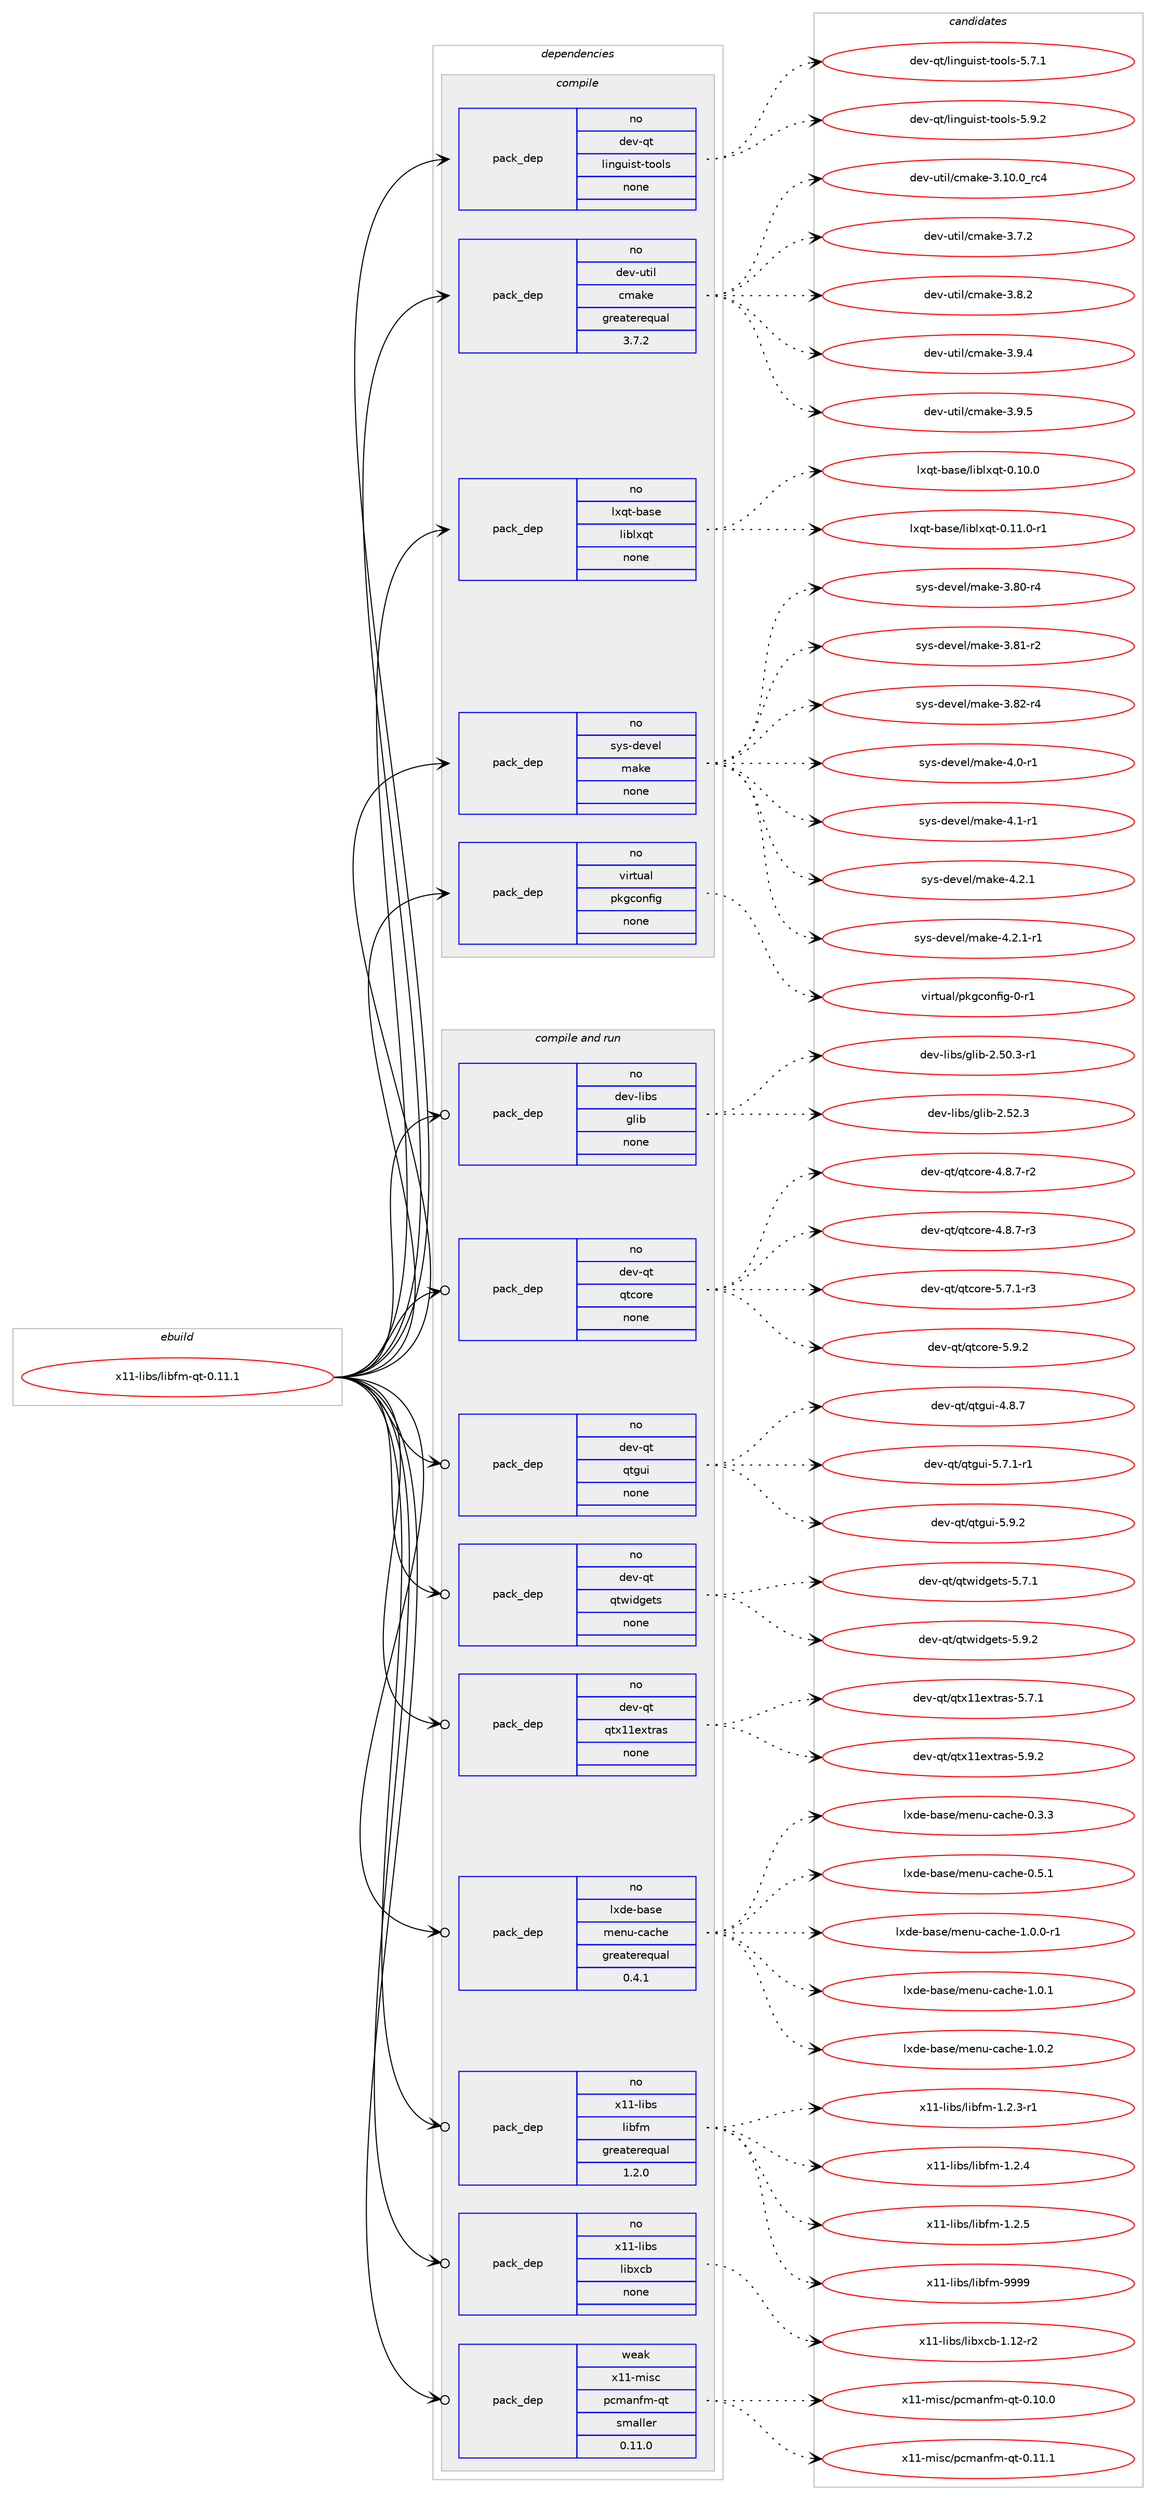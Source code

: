 digraph prolog {

# *************
# Graph options
# *************

newrank=true;
concentrate=true;
compound=true;
graph [rankdir=LR,fontname=Helvetica,fontsize=10,ranksep=1.5];#, ranksep=2.5, nodesep=0.2];
edge  [arrowhead=vee];
node  [fontname=Helvetica,fontsize=10];

# **********
# The ebuild
# **********

subgraph cluster_leftcol {
color=gray;
rank=same;
label=<<i>ebuild</i>>;
id [label="x11-libs/libfm-qt-0.11.1", color=red, width=4, href="../x11-libs/libfm-qt-0.11.1.svg"];
}

# ****************
# The dependencies
# ****************

subgraph cluster_midcol {
color=gray;
label=<<i>dependencies</i>>;
subgraph cluster_compile {
fillcolor="#eeeeee";
style=filled;
label=<<i>compile</i>>;
subgraph pack386866 {
dependency519215 [label=<<TABLE BORDER="0" CELLBORDER="1" CELLSPACING="0" CELLPADDING="4" WIDTH="220"><TR><TD ROWSPAN="6" CELLPADDING="30">pack_dep</TD></TR><TR><TD WIDTH="110">no</TD></TR><TR><TD>dev-qt</TD></TR><TR><TD>linguist-tools</TD></TR><TR><TD>none</TD></TR><TR><TD></TD></TR></TABLE>>, shape=none, color=blue];
}
id:e -> dependency519215:w [weight=20,style="solid",arrowhead="vee"];
subgraph pack386867 {
dependency519216 [label=<<TABLE BORDER="0" CELLBORDER="1" CELLSPACING="0" CELLPADDING="4" WIDTH="220"><TR><TD ROWSPAN="6" CELLPADDING="30">pack_dep</TD></TR><TR><TD WIDTH="110">no</TD></TR><TR><TD>dev-util</TD></TR><TR><TD>cmake</TD></TR><TR><TD>greaterequal</TD></TR><TR><TD>3.7.2</TD></TR></TABLE>>, shape=none, color=blue];
}
id:e -> dependency519216:w [weight=20,style="solid",arrowhead="vee"];
subgraph pack386868 {
dependency519217 [label=<<TABLE BORDER="0" CELLBORDER="1" CELLSPACING="0" CELLPADDING="4" WIDTH="220"><TR><TD ROWSPAN="6" CELLPADDING="30">pack_dep</TD></TR><TR><TD WIDTH="110">no</TD></TR><TR><TD>lxqt-base</TD></TR><TR><TD>liblxqt</TD></TR><TR><TD>none</TD></TR><TR><TD></TD></TR></TABLE>>, shape=none, color=blue];
}
id:e -> dependency519217:w [weight=20,style="solid",arrowhead="vee"];
subgraph pack386869 {
dependency519218 [label=<<TABLE BORDER="0" CELLBORDER="1" CELLSPACING="0" CELLPADDING="4" WIDTH="220"><TR><TD ROWSPAN="6" CELLPADDING="30">pack_dep</TD></TR><TR><TD WIDTH="110">no</TD></TR><TR><TD>sys-devel</TD></TR><TR><TD>make</TD></TR><TR><TD>none</TD></TR><TR><TD></TD></TR></TABLE>>, shape=none, color=blue];
}
id:e -> dependency519218:w [weight=20,style="solid",arrowhead="vee"];
subgraph pack386870 {
dependency519219 [label=<<TABLE BORDER="0" CELLBORDER="1" CELLSPACING="0" CELLPADDING="4" WIDTH="220"><TR><TD ROWSPAN="6" CELLPADDING="30">pack_dep</TD></TR><TR><TD WIDTH="110">no</TD></TR><TR><TD>virtual</TD></TR><TR><TD>pkgconfig</TD></TR><TR><TD>none</TD></TR><TR><TD></TD></TR></TABLE>>, shape=none, color=blue];
}
id:e -> dependency519219:w [weight=20,style="solid",arrowhead="vee"];
}
subgraph cluster_compileandrun {
fillcolor="#eeeeee";
style=filled;
label=<<i>compile and run</i>>;
subgraph pack386871 {
dependency519220 [label=<<TABLE BORDER="0" CELLBORDER="1" CELLSPACING="0" CELLPADDING="4" WIDTH="220"><TR><TD ROWSPAN="6" CELLPADDING="30">pack_dep</TD></TR><TR><TD WIDTH="110">no</TD></TR><TR><TD>dev-libs</TD></TR><TR><TD>glib</TD></TR><TR><TD>none</TD></TR><TR><TD></TD></TR></TABLE>>, shape=none, color=blue];
}
id:e -> dependency519220:w [weight=20,style="solid",arrowhead="odotvee"];
subgraph pack386872 {
dependency519221 [label=<<TABLE BORDER="0" CELLBORDER="1" CELLSPACING="0" CELLPADDING="4" WIDTH="220"><TR><TD ROWSPAN="6" CELLPADDING="30">pack_dep</TD></TR><TR><TD WIDTH="110">no</TD></TR><TR><TD>dev-qt</TD></TR><TR><TD>qtcore</TD></TR><TR><TD>none</TD></TR><TR><TD></TD></TR></TABLE>>, shape=none, color=blue];
}
id:e -> dependency519221:w [weight=20,style="solid",arrowhead="odotvee"];
subgraph pack386873 {
dependency519222 [label=<<TABLE BORDER="0" CELLBORDER="1" CELLSPACING="0" CELLPADDING="4" WIDTH="220"><TR><TD ROWSPAN="6" CELLPADDING="30">pack_dep</TD></TR><TR><TD WIDTH="110">no</TD></TR><TR><TD>dev-qt</TD></TR><TR><TD>qtgui</TD></TR><TR><TD>none</TD></TR><TR><TD></TD></TR></TABLE>>, shape=none, color=blue];
}
id:e -> dependency519222:w [weight=20,style="solid",arrowhead="odotvee"];
subgraph pack386874 {
dependency519223 [label=<<TABLE BORDER="0" CELLBORDER="1" CELLSPACING="0" CELLPADDING="4" WIDTH="220"><TR><TD ROWSPAN="6" CELLPADDING="30">pack_dep</TD></TR><TR><TD WIDTH="110">no</TD></TR><TR><TD>dev-qt</TD></TR><TR><TD>qtwidgets</TD></TR><TR><TD>none</TD></TR><TR><TD></TD></TR></TABLE>>, shape=none, color=blue];
}
id:e -> dependency519223:w [weight=20,style="solid",arrowhead="odotvee"];
subgraph pack386875 {
dependency519224 [label=<<TABLE BORDER="0" CELLBORDER="1" CELLSPACING="0" CELLPADDING="4" WIDTH="220"><TR><TD ROWSPAN="6" CELLPADDING="30">pack_dep</TD></TR><TR><TD WIDTH="110">no</TD></TR><TR><TD>dev-qt</TD></TR><TR><TD>qtx11extras</TD></TR><TR><TD>none</TD></TR><TR><TD></TD></TR></TABLE>>, shape=none, color=blue];
}
id:e -> dependency519224:w [weight=20,style="solid",arrowhead="odotvee"];
subgraph pack386876 {
dependency519225 [label=<<TABLE BORDER="0" CELLBORDER="1" CELLSPACING="0" CELLPADDING="4" WIDTH="220"><TR><TD ROWSPAN="6" CELLPADDING="30">pack_dep</TD></TR><TR><TD WIDTH="110">no</TD></TR><TR><TD>lxde-base</TD></TR><TR><TD>menu-cache</TD></TR><TR><TD>greaterequal</TD></TR><TR><TD>0.4.1</TD></TR></TABLE>>, shape=none, color=blue];
}
id:e -> dependency519225:w [weight=20,style="solid",arrowhead="odotvee"];
subgraph pack386877 {
dependency519226 [label=<<TABLE BORDER="0" CELLBORDER="1" CELLSPACING="0" CELLPADDING="4" WIDTH="220"><TR><TD ROWSPAN="6" CELLPADDING="30">pack_dep</TD></TR><TR><TD WIDTH="110">no</TD></TR><TR><TD>x11-libs</TD></TR><TR><TD>libfm</TD></TR><TR><TD>greaterequal</TD></TR><TR><TD>1.2.0</TD></TR></TABLE>>, shape=none, color=blue];
}
id:e -> dependency519226:w [weight=20,style="solid",arrowhead="odotvee"];
subgraph pack386878 {
dependency519227 [label=<<TABLE BORDER="0" CELLBORDER="1" CELLSPACING="0" CELLPADDING="4" WIDTH="220"><TR><TD ROWSPAN="6" CELLPADDING="30">pack_dep</TD></TR><TR><TD WIDTH="110">no</TD></TR><TR><TD>x11-libs</TD></TR><TR><TD>libxcb</TD></TR><TR><TD>none</TD></TR><TR><TD></TD></TR></TABLE>>, shape=none, color=blue];
}
id:e -> dependency519227:w [weight=20,style="solid",arrowhead="odotvee"];
subgraph pack386879 {
dependency519228 [label=<<TABLE BORDER="0" CELLBORDER="1" CELLSPACING="0" CELLPADDING="4" WIDTH="220"><TR><TD ROWSPAN="6" CELLPADDING="30">pack_dep</TD></TR><TR><TD WIDTH="110">weak</TD></TR><TR><TD>x11-misc</TD></TR><TR><TD>pcmanfm-qt</TD></TR><TR><TD>smaller</TD></TR><TR><TD>0.11.0</TD></TR></TABLE>>, shape=none, color=blue];
}
id:e -> dependency519228:w [weight=20,style="solid",arrowhead="odotvee"];
}
subgraph cluster_run {
fillcolor="#eeeeee";
style=filled;
label=<<i>run</i>>;
}
}

# **************
# The candidates
# **************

subgraph cluster_choices {
rank=same;
color=gray;
label=<<i>candidates</i>>;

subgraph choice386866 {
color=black;
nodesep=1;
choice100101118451131164710810511010311710511511645116111111108115455346554649 [label="dev-qt/linguist-tools-5.7.1", color=red, width=4,href="../dev-qt/linguist-tools-5.7.1.svg"];
choice100101118451131164710810511010311710511511645116111111108115455346574650 [label="dev-qt/linguist-tools-5.9.2", color=red, width=4,href="../dev-qt/linguist-tools-5.9.2.svg"];
dependency519215:e -> choice100101118451131164710810511010311710511511645116111111108115455346554649:w [style=dotted,weight="100"];
dependency519215:e -> choice100101118451131164710810511010311710511511645116111111108115455346574650:w [style=dotted,weight="100"];
}
subgraph choice386867 {
color=black;
nodesep=1;
choice1001011184511711610510847991099710710145514649484648951149952 [label="dev-util/cmake-3.10.0_rc4", color=red, width=4,href="../dev-util/cmake-3.10.0_rc4.svg"];
choice10010111845117116105108479910997107101455146554650 [label="dev-util/cmake-3.7.2", color=red, width=4,href="../dev-util/cmake-3.7.2.svg"];
choice10010111845117116105108479910997107101455146564650 [label="dev-util/cmake-3.8.2", color=red, width=4,href="../dev-util/cmake-3.8.2.svg"];
choice10010111845117116105108479910997107101455146574652 [label="dev-util/cmake-3.9.4", color=red, width=4,href="../dev-util/cmake-3.9.4.svg"];
choice10010111845117116105108479910997107101455146574653 [label="dev-util/cmake-3.9.5", color=red, width=4,href="../dev-util/cmake-3.9.5.svg"];
dependency519216:e -> choice1001011184511711610510847991099710710145514649484648951149952:w [style=dotted,weight="100"];
dependency519216:e -> choice10010111845117116105108479910997107101455146554650:w [style=dotted,weight="100"];
dependency519216:e -> choice10010111845117116105108479910997107101455146564650:w [style=dotted,weight="100"];
dependency519216:e -> choice10010111845117116105108479910997107101455146574652:w [style=dotted,weight="100"];
dependency519216:e -> choice10010111845117116105108479910997107101455146574653:w [style=dotted,weight="100"];
}
subgraph choice386868 {
color=black;
nodesep=1;
choice108120113116459897115101471081059810812011311645484649484648 [label="lxqt-base/liblxqt-0.10.0", color=red, width=4,href="../lxqt-base/liblxqt-0.10.0.svg"];
choice1081201131164598971151014710810598108120113116454846494946484511449 [label="lxqt-base/liblxqt-0.11.0-r1", color=red, width=4,href="../lxqt-base/liblxqt-0.11.0-r1.svg"];
dependency519217:e -> choice108120113116459897115101471081059810812011311645484649484648:w [style=dotted,weight="100"];
dependency519217:e -> choice1081201131164598971151014710810598108120113116454846494946484511449:w [style=dotted,weight="100"];
}
subgraph choice386869 {
color=black;
nodesep=1;
choice11512111545100101118101108471099710710145514656484511452 [label="sys-devel/make-3.80-r4", color=red, width=4,href="../sys-devel/make-3.80-r4.svg"];
choice11512111545100101118101108471099710710145514656494511450 [label="sys-devel/make-3.81-r2", color=red, width=4,href="../sys-devel/make-3.81-r2.svg"];
choice11512111545100101118101108471099710710145514656504511452 [label="sys-devel/make-3.82-r4", color=red, width=4,href="../sys-devel/make-3.82-r4.svg"];
choice115121115451001011181011084710997107101455246484511449 [label="sys-devel/make-4.0-r1", color=red, width=4,href="../sys-devel/make-4.0-r1.svg"];
choice115121115451001011181011084710997107101455246494511449 [label="sys-devel/make-4.1-r1", color=red, width=4,href="../sys-devel/make-4.1-r1.svg"];
choice115121115451001011181011084710997107101455246504649 [label="sys-devel/make-4.2.1", color=red, width=4,href="../sys-devel/make-4.2.1.svg"];
choice1151211154510010111810110847109971071014552465046494511449 [label="sys-devel/make-4.2.1-r1", color=red, width=4,href="../sys-devel/make-4.2.1-r1.svg"];
dependency519218:e -> choice11512111545100101118101108471099710710145514656484511452:w [style=dotted,weight="100"];
dependency519218:e -> choice11512111545100101118101108471099710710145514656494511450:w [style=dotted,weight="100"];
dependency519218:e -> choice11512111545100101118101108471099710710145514656504511452:w [style=dotted,weight="100"];
dependency519218:e -> choice115121115451001011181011084710997107101455246484511449:w [style=dotted,weight="100"];
dependency519218:e -> choice115121115451001011181011084710997107101455246494511449:w [style=dotted,weight="100"];
dependency519218:e -> choice115121115451001011181011084710997107101455246504649:w [style=dotted,weight="100"];
dependency519218:e -> choice1151211154510010111810110847109971071014552465046494511449:w [style=dotted,weight="100"];
}
subgraph choice386870 {
color=black;
nodesep=1;
choice11810511411611797108471121071039911111010210510345484511449 [label="virtual/pkgconfig-0-r1", color=red, width=4,href="../virtual/pkgconfig-0-r1.svg"];
dependency519219:e -> choice11810511411611797108471121071039911111010210510345484511449:w [style=dotted,weight="100"];
}
subgraph choice386871 {
color=black;
nodesep=1;
choice10010111845108105981154710310810598455046534846514511449 [label="dev-libs/glib-2.50.3-r1", color=red, width=4,href="../dev-libs/glib-2.50.3-r1.svg"];
choice1001011184510810598115471031081059845504653504651 [label="dev-libs/glib-2.52.3", color=red, width=4,href="../dev-libs/glib-2.52.3.svg"];
dependency519220:e -> choice10010111845108105981154710310810598455046534846514511449:w [style=dotted,weight="100"];
dependency519220:e -> choice1001011184510810598115471031081059845504653504651:w [style=dotted,weight="100"];
}
subgraph choice386872 {
color=black;
nodesep=1;
choice1001011184511311647113116991111141014552465646554511450 [label="dev-qt/qtcore-4.8.7-r2", color=red, width=4,href="../dev-qt/qtcore-4.8.7-r2.svg"];
choice1001011184511311647113116991111141014552465646554511451 [label="dev-qt/qtcore-4.8.7-r3", color=red, width=4,href="../dev-qt/qtcore-4.8.7-r3.svg"];
choice1001011184511311647113116991111141014553465546494511451 [label="dev-qt/qtcore-5.7.1-r3", color=red, width=4,href="../dev-qt/qtcore-5.7.1-r3.svg"];
choice100101118451131164711311699111114101455346574650 [label="dev-qt/qtcore-5.9.2", color=red, width=4,href="../dev-qt/qtcore-5.9.2.svg"];
dependency519221:e -> choice1001011184511311647113116991111141014552465646554511450:w [style=dotted,weight="100"];
dependency519221:e -> choice1001011184511311647113116991111141014552465646554511451:w [style=dotted,weight="100"];
dependency519221:e -> choice1001011184511311647113116991111141014553465546494511451:w [style=dotted,weight="100"];
dependency519221:e -> choice100101118451131164711311699111114101455346574650:w [style=dotted,weight="100"];
}
subgraph choice386873 {
color=black;
nodesep=1;
choice1001011184511311647113116103117105455246564655 [label="dev-qt/qtgui-4.8.7", color=red, width=4,href="../dev-qt/qtgui-4.8.7.svg"];
choice10010111845113116471131161031171054553465546494511449 [label="dev-qt/qtgui-5.7.1-r1", color=red, width=4,href="../dev-qt/qtgui-5.7.1-r1.svg"];
choice1001011184511311647113116103117105455346574650 [label="dev-qt/qtgui-5.9.2", color=red, width=4,href="../dev-qt/qtgui-5.9.2.svg"];
dependency519222:e -> choice1001011184511311647113116103117105455246564655:w [style=dotted,weight="100"];
dependency519222:e -> choice10010111845113116471131161031171054553465546494511449:w [style=dotted,weight="100"];
dependency519222:e -> choice1001011184511311647113116103117105455346574650:w [style=dotted,weight="100"];
}
subgraph choice386874 {
color=black;
nodesep=1;
choice1001011184511311647113116119105100103101116115455346554649 [label="dev-qt/qtwidgets-5.7.1", color=red, width=4,href="../dev-qt/qtwidgets-5.7.1.svg"];
choice1001011184511311647113116119105100103101116115455346574650 [label="dev-qt/qtwidgets-5.9.2", color=red, width=4,href="../dev-qt/qtwidgets-5.9.2.svg"];
dependency519223:e -> choice1001011184511311647113116119105100103101116115455346554649:w [style=dotted,weight="100"];
dependency519223:e -> choice1001011184511311647113116119105100103101116115455346574650:w [style=dotted,weight="100"];
}
subgraph choice386875 {
color=black;
nodesep=1;
choice1001011184511311647113116120494910112011611497115455346554649 [label="dev-qt/qtx11extras-5.7.1", color=red, width=4,href="../dev-qt/qtx11extras-5.7.1.svg"];
choice1001011184511311647113116120494910112011611497115455346574650 [label="dev-qt/qtx11extras-5.9.2", color=red, width=4,href="../dev-qt/qtx11extras-5.9.2.svg"];
dependency519224:e -> choice1001011184511311647113116120494910112011611497115455346554649:w [style=dotted,weight="100"];
dependency519224:e -> choice1001011184511311647113116120494910112011611497115455346574650:w [style=dotted,weight="100"];
}
subgraph choice386876 {
color=black;
nodesep=1;
choice1081201001014598971151014710910111011745999799104101454846514651 [label="lxde-base/menu-cache-0.3.3", color=red, width=4,href="../lxde-base/menu-cache-0.3.3.svg"];
choice1081201001014598971151014710910111011745999799104101454846534649 [label="lxde-base/menu-cache-0.5.1", color=red, width=4,href="../lxde-base/menu-cache-0.5.1.svg"];
choice10812010010145989711510147109101110117459997991041014549464846484511449 [label="lxde-base/menu-cache-1.0.0-r1", color=red, width=4,href="../lxde-base/menu-cache-1.0.0-r1.svg"];
choice1081201001014598971151014710910111011745999799104101454946484649 [label="lxde-base/menu-cache-1.0.1", color=red, width=4,href="../lxde-base/menu-cache-1.0.1.svg"];
choice1081201001014598971151014710910111011745999799104101454946484650 [label="lxde-base/menu-cache-1.0.2", color=red, width=4,href="../lxde-base/menu-cache-1.0.2.svg"];
dependency519225:e -> choice1081201001014598971151014710910111011745999799104101454846514651:w [style=dotted,weight="100"];
dependency519225:e -> choice1081201001014598971151014710910111011745999799104101454846534649:w [style=dotted,weight="100"];
dependency519225:e -> choice10812010010145989711510147109101110117459997991041014549464846484511449:w [style=dotted,weight="100"];
dependency519225:e -> choice1081201001014598971151014710910111011745999799104101454946484649:w [style=dotted,weight="100"];
dependency519225:e -> choice1081201001014598971151014710910111011745999799104101454946484650:w [style=dotted,weight="100"];
}
subgraph choice386877 {
color=black;
nodesep=1;
choice1204949451081059811547108105981021094549465046514511449 [label="x11-libs/libfm-1.2.3-r1", color=red, width=4,href="../x11-libs/libfm-1.2.3-r1.svg"];
choice120494945108105981154710810598102109454946504652 [label="x11-libs/libfm-1.2.4", color=red, width=4,href="../x11-libs/libfm-1.2.4.svg"];
choice120494945108105981154710810598102109454946504653 [label="x11-libs/libfm-1.2.5", color=red, width=4,href="../x11-libs/libfm-1.2.5.svg"];
choice1204949451081059811547108105981021094557575757 [label="x11-libs/libfm-9999", color=red, width=4,href="../x11-libs/libfm-9999.svg"];
dependency519226:e -> choice1204949451081059811547108105981021094549465046514511449:w [style=dotted,weight="100"];
dependency519226:e -> choice120494945108105981154710810598102109454946504652:w [style=dotted,weight="100"];
dependency519226:e -> choice120494945108105981154710810598102109454946504653:w [style=dotted,weight="100"];
dependency519226:e -> choice1204949451081059811547108105981021094557575757:w [style=dotted,weight="100"];
}
subgraph choice386878 {
color=black;
nodesep=1;
choice120494945108105981154710810598120999845494649504511450 [label="x11-libs/libxcb-1.12-r2", color=red, width=4,href="../x11-libs/libxcb-1.12-r2.svg"];
dependency519227:e -> choice120494945108105981154710810598120999845494649504511450:w [style=dotted,weight="100"];
}
subgraph choice386879 {
color=black;
nodesep=1;
choice120494945109105115994711299109971101021094511311645484649484648 [label="x11-misc/pcmanfm-qt-0.10.0", color=red, width=4,href="../x11-misc/pcmanfm-qt-0.10.0.svg"];
choice120494945109105115994711299109971101021094511311645484649494649 [label="x11-misc/pcmanfm-qt-0.11.1", color=red, width=4,href="../x11-misc/pcmanfm-qt-0.11.1.svg"];
dependency519228:e -> choice120494945109105115994711299109971101021094511311645484649484648:w [style=dotted,weight="100"];
dependency519228:e -> choice120494945109105115994711299109971101021094511311645484649494649:w [style=dotted,weight="100"];
}
}

}

